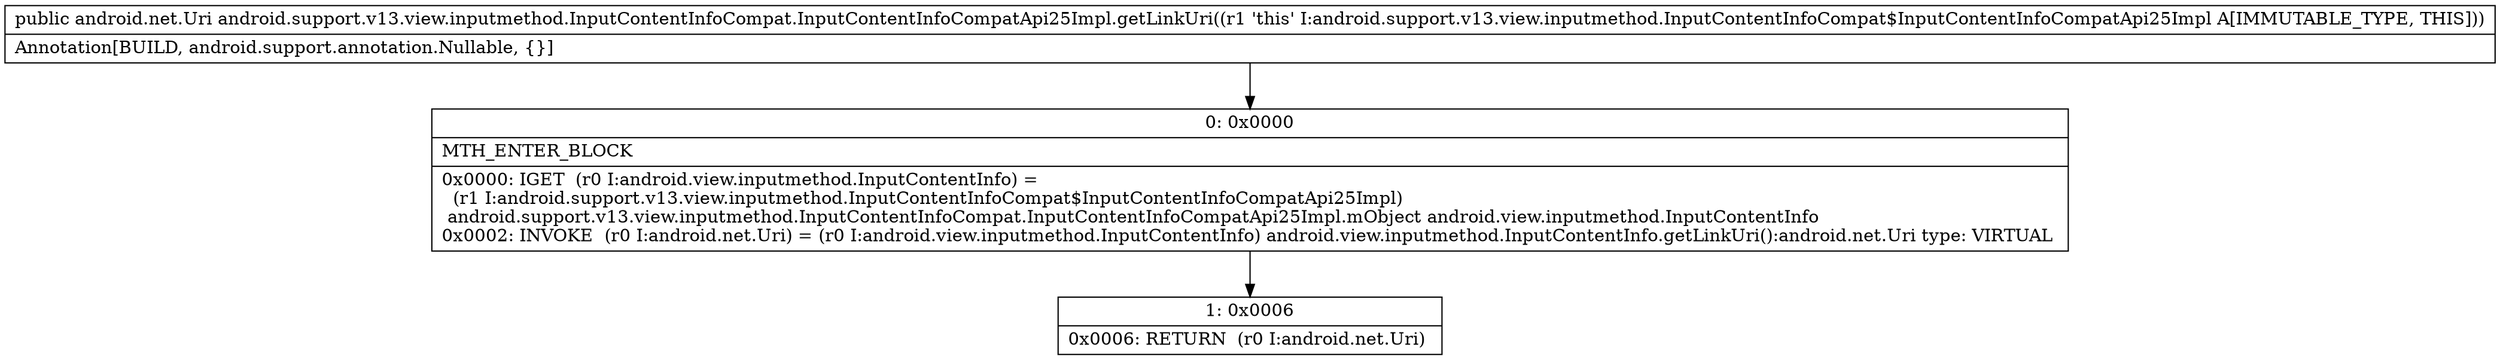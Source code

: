 digraph "CFG forandroid.support.v13.view.inputmethod.InputContentInfoCompat.InputContentInfoCompatApi25Impl.getLinkUri()Landroid\/net\/Uri;" {
Node_0 [shape=record,label="{0\:\ 0x0000|MTH_ENTER_BLOCK\l|0x0000: IGET  (r0 I:android.view.inputmethod.InputContentInfo) = \l  (r1 I:android.support.v13.view.inputmethod.InputContentInfoCompat$InputContentInfoCompatApi25Impl)\l android.support.v13.view.inputmethod.InputContentInfoCompat.InputContentInfoCompatApi25Impl.mObject android.view.inputmethod.InputContentInfo \l0x0002: INVOKE  (r0 I:android.net.Uri) = (r0 I:android.view.inputmethod.InputContentInfo) android.view.inputmethod.InputContentInfo.getLinkUri():android.net.Uri type: VIRTUAL \l}"];
Node_1 [shape=record,label="{1\:\ 0x0006|0x0006: RETURN  (r0 I:android.net.Uri) \l}"];
MethodNode[shape=record,label="{public android.net.Uri android.support.v13.view.inputmethod.InputContentInfoCompat.InputContentInfoCompatApi25Impl.getLinkUri((r1 'this' I:android.support.v13.view.inputmethod.InputContentInfoCompat$InputContentInfoCompatApi25Impl A[IMMUTABLE_TYPE, THIS]))  | Annotation[BUILD, android.support.annotation.Nullable, \{\}]\l}"];
MethodNode -> Node_0;
Node_0 -> Node_1;
}

